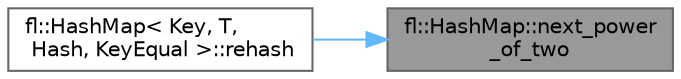 digraph "fl::HashMap::next_power_of_two"
{
 // INTERACTIVE_SVG=YES
 // LATEX_PDF_SIZE
  bgcolor="transparent";
  edge [fontname=Helvetica,fontsize=10,labelfontname=Helvetica,labelfontsize=10];
  node [fontname=Helvetica,fontsize=10,shape=box,height=0.2,width=0.4];
  rankdir="RL";
  Node1 [id="Node000001",label="fl::HashMap::next_power\l_of_two",height=0.2,width=0.4,color="gray40", fillcolor="grey60", style="filled", fontcolor="black",tooltip=" "];
  Node1 -> Node2 [id="edge1_Node000001_Node000002",dir="back",color="steelblue1",style="solid",tooltip=" "];
  Node2 [id="Node000002",label="fl::HashMap\< Key, T,\l Hash, KeyEqual \>::rehash",height=0.2,width=0.4,color="grey40", fillcolor="white", style="filled",URL="$dc/de6/classfl_1_1_hash_map_a898fe45e8db007741236e711699b4fce.html#a898fe45e8db007741236e711699b4fce",tooltip=" "];
}
